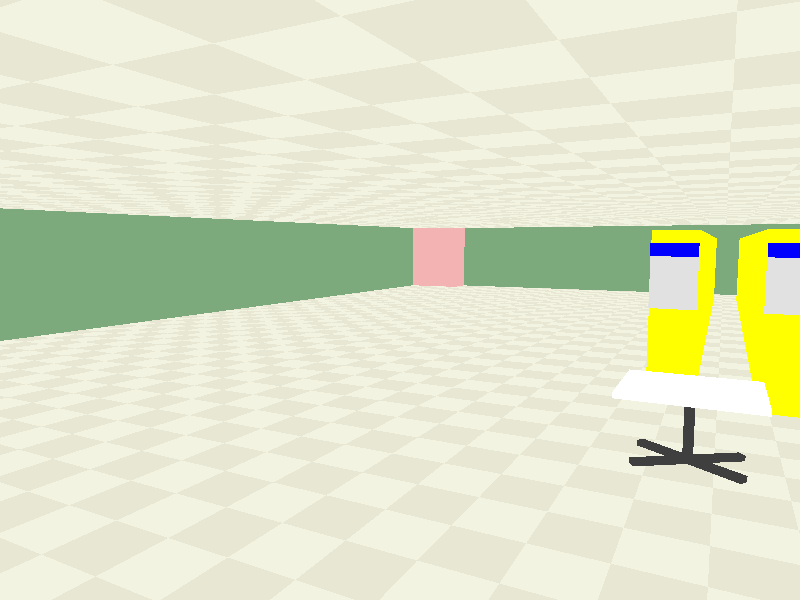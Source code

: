 #include "colors.inc"
#include "textures.inc"


camera {
  location <0, 2.7, -5>
  look_at  <13, 1.3,  2>
}

background { color Black }

// Fonte de Luz das janelas
light_source { <20, 4,  19> color rgb <0.3, 0.3, 0.3>}
light_source { <10, 4,  19> color rgb <0.3, 0.3, 0.3>}
light_source { <30, 4,  19> color rgb <0.3, 0.3, 0.3>}
light_source { <45, 4,  19> color rgb <0.3, 0.3, 0.3>}
light_source { <45, 4,  9 > color rgb <0.3, 0.3, 0.3>}
light_source { <45, 4,  -1> color rgb <0.3, 0.3, 0.3>}
light_source { <45, 4, -11> color rgb <0.3, 0.3, 0.3>}


// Ch�o
plane {
  <0, 1, 0>, -1
  pigment {
    checker color rgb <0.8, 0.8, 0.65>, color rgb <0.9, 0.9, 0.75>
  }
}

// Teto
plane {
  <0, 1, 0>, -1
  pigment {
    checker color rgb <0.8, 0.8, 0.65>, color rgb <0.9, 0.9, 0.75>
  }
  translate <0,5,0>
}

// Paredes
plane {
  <0, 0, 1>, -1
  pigment {
   color rgb <0.2, 0.4, 0.2>
  }
  translate <0,0,20>
}
plane {
  <1, 0, 0>, -1
  pigment {
    color rgb <0.2, 0.4, 0.2>
  }
  translate <50,0,0>
}


// Estante amarela
#declare estante =
  union {
    box {
      <15,  3,-4.5>,
      <45,-20,-3.5>
      pigment {
        color rgb Yellow
      }
    }
    box {
      <14.9, 2.7,-4.5>,
      <15, 1.2,-3.5>
      pigment {
        color rgb Gray
      }
    }box {
      <14.8, 2.7,-4.5>,
      <15, 2.4,-3.5>
      pigment {
        color rgb Blue
      }
    }
  }
object {
  estante
}
object {
  estante
  translate <0, 0, -2.3>
}

// Mesas
#declare mesa =
  union {
    box {
      <9, 0.3,-5.7>,
      <7, 0.2,-3.5>
      pigment {
        color rgb White
      }
    }
    box {
      <7.92, -10,-4.68>,
      <8.08, 0.2,-4.52>
      pigment {
        color rgb <0.05, 0.05, 0.05>
      }
    }
    box {
      <-0.08, 0.0, 1>
      < 0.08, 0.1,-1>
      pigment {
        color rgb <0.05, 0.05, 0.05>
      }
      rotate y*35
      translate <8, -1, -4.6>
    }
    box {
      <-0.08, 0.0, 1>
      < 0.08, 0.1,-1>
      pigment {
        color rgb <0.05, 0.05, 0.05>
      }
      rotate y*-35
      translate <8, -1, -4.6>
    }
  }
object {
  mesa
  translate <3, 0, 0>
}

// Coluna salmão
box {
  <55,10,15>, <47,-10,40>
  pigment {
    color rgb <0.9, 0.45, 0.45>
  }
}
